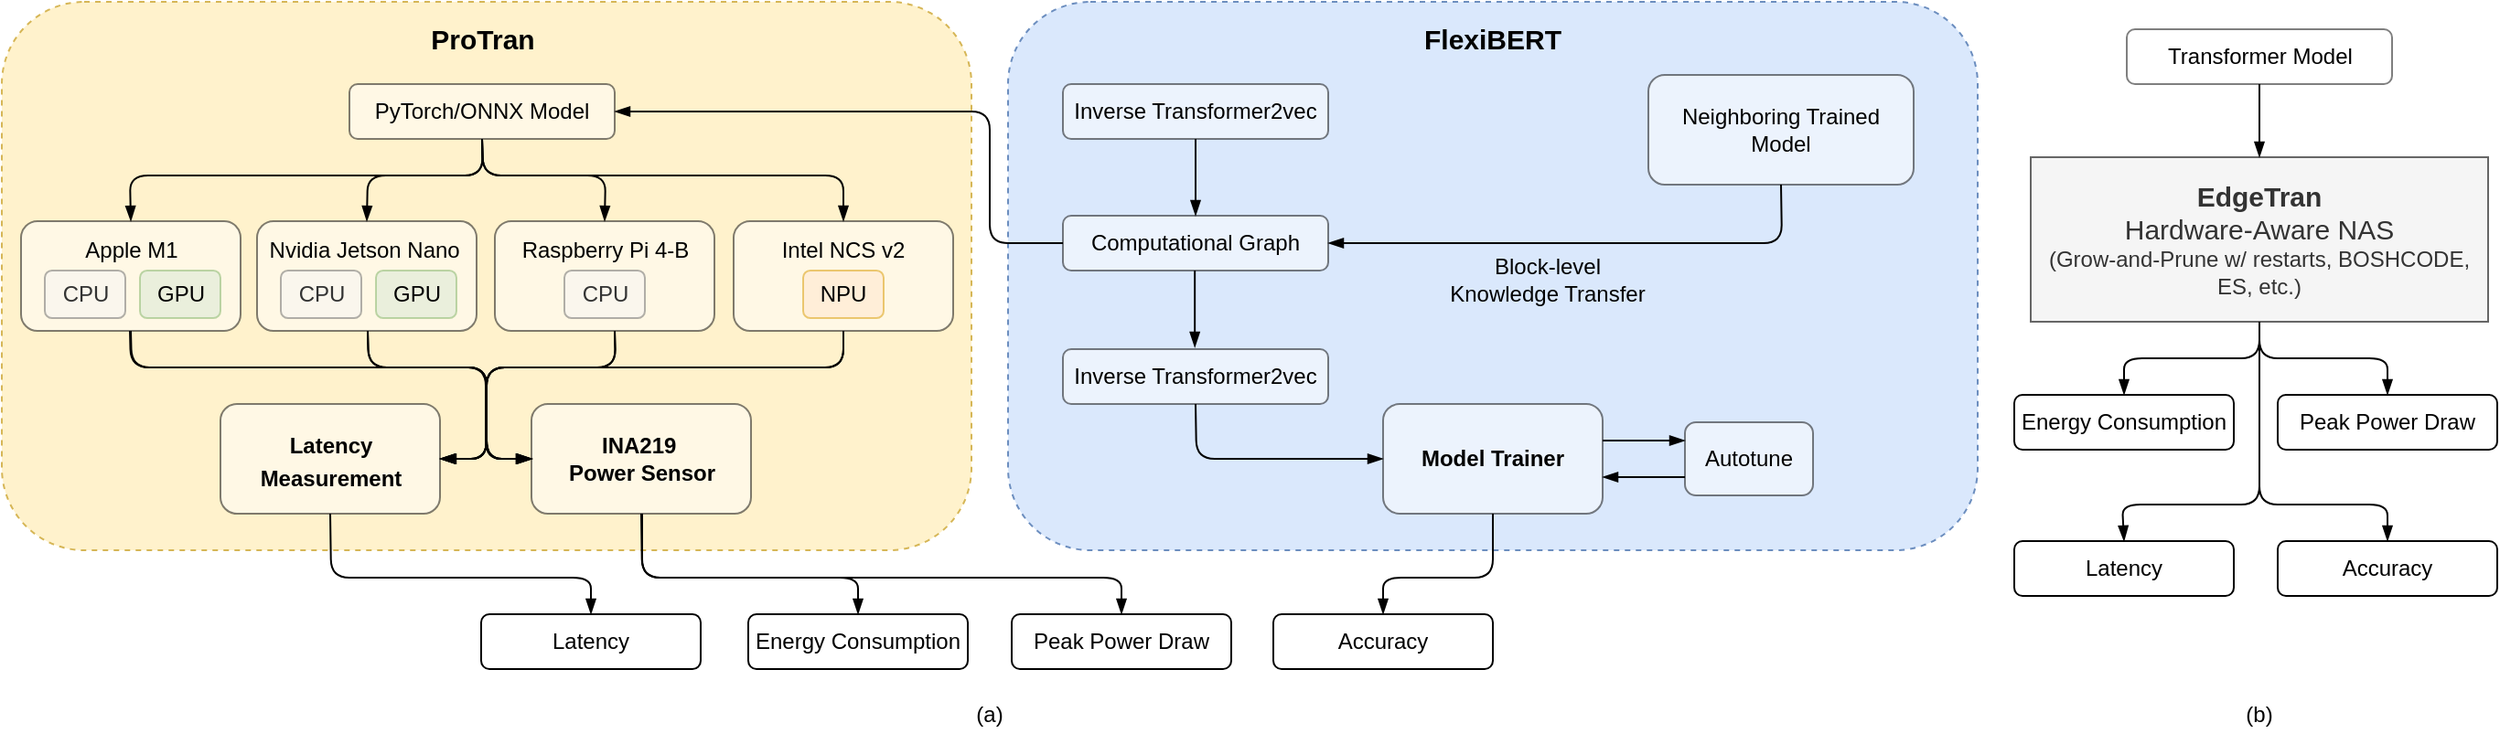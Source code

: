 <mxfile version="17.4.6" type="device"><diagram id="1Ivzq7A3kQOINMV2NTkz" name="Page-1"><mxGraphModel dx="2066" dy="1185" grid="1" gridSize="5" guides="1" tooltips="1" connect="1" arrows="1" fold="1" page="1" pageScale="1" pageWidth="850" pageHeight="1100" math="0" shadow="0"><root><mxCell id="0"/><mxCell id="1" parent="0"/><mxCell id="qM1tggj1yJDgzLFPOsP9-1" value="" style="rounded=1;whiteSpace=wrap;html=1;dashed=1;fillColor=#fff2cc;strokeColor=#d6b656;" parent="1" vertex="1"><mxGeometry x="120" y="90" width="530" height="300" as="geometry"/></mxCell><mxCell id="qM1tggj1yJDgzLFPOsP9-2" value="&lt;font style=&quot;font-size: 15px&quot;&gt;&lt;b&gt;ProTran&lt;/b&gt;&lt;/font&gt;" style="text;html=1;strokeColor=none;fillColor=none;align=center;verticalAlign=middle;whiteSpace=wrap;rounded=0;" parent="1" vertex="1"><mxGeometry x="352.5" y="95" width="60" height="30" as="geometry"/></mxCell><mxCell id="qM1tggj1yJDgzLFPOsP9-3" value="Apple M1&lt;br&gt;&amp;nbsp;&lt;br&gt;&amp;nbsp;" style="rounded=1;whiteSpace=wrap;html=1;opacity=50;" parent="1" vertex="1"><mxGeometry x="130.5" y="210" width="120" height="60" as="geometry"/></mxCell><mxCell id="qM1tggj1yJDgzLFPOsP9-4" value="CPU" style="rounded=1;whiteSpace=wrap;html=1;fillColor=#f5f5f5;fontColor=#333333;strokeColor=#666666;opacity=50;" parent="1" vertex="1"><mxGeometry x="143.5" y="237" width="44" height="26" as="geometry"/></mxCell><mxCell id="qM1tggj1yJDgzLFPOsP9-5" value="GPU" style="rounded=1;whiteSpace=wrap;html=1;opacity=50;fillColor=#d5e8d4;strokeColor=#82b366;" parent="1" vertex="1"><mxGeometry x="195.5" y="237" width="44" height="26" as="geometry"/></mxCell><mxCell id="qM1tggj1yJDgzLFPOsP9-6" value="Nvidia Jetson Nano&amp;nbsp;&lt;br&gt;&amp;nbsp;&lt;br&gt;&amp;nbsp;" style="rounded=1;whiteSpace=wrap;html=1;opacity=50;" parent="1" vertex="1"><mxGeometry x="259.5" y="210" width="120" height="60" as="geometry"/></mxCell><mxCell id="qM1tggj1yJDgzLFPOsP9-7" value="CPU" style="rounded=1;whiteSpace=wrap;html=1;fillColor=#f5f5f5;fontColor=#333333;strokeColor=#666666;opacity=50;" parent="1" vertex="1"><mxGeometry x="272.5" y="237" width="44" height="26" as="geometry"/></mxCell><mxCell id="qM1tggj1yJDgzLFPOsP9-8" value="GPU" style="rounded=1;whiteSpace=wrap;html=1;fillColor=#d5e8d4;strokeColor=#82b366;opacity=50;" parent="1" vertex="1"><mxGeometry x="324.5" y="237" width="44" height="26" as="geometry"/></mxCell><mxCell id="qM1tggj1yJDgzLFPOsP9-9" value="Raspberry Pi 4-B&lt;br&gt;&amp;nbsp;&amp;nbsp;&lt;br&gt;&amp;nbsp;" style="rounded=1;whiteSpace=wrap;html=1;opacity=50;" parent="1" vertex="1"><mxGeometry x="389.5" y="210" width="120" height="60" as="geometry"/></mxCell><mxCell id="qM1tggj1yJDgzLFPOsP9-10" value="CPU" style="rounded=1;whiteSpace=wrap;html=1;fillColor=#f5f5f5;strokeColor=#666666;fontColor=#333333;opacity=50;" parent="1" vertex="1"><mxGeometry x="427.5" y="237" width="44" height="26" as="geometry"/></mxCell><mxCell id="qM1tggj1yJDgzLFPOsP9-12" value="Intel NCS v2&lt;br&gt;&amp;nbsp;&amp;nbsp;&lt;br&gt;&amp;nbsp;" style="rounded=1;whiteSpace=wrap;html=1;opacity=50;" parent="1" vertex="1"><mxGeometry x="520" y="210" width="120" height="60" as="geometry"/></mxCell><mxCell id="qM1tggj1yJDgzLFPOsP9-13" value="NPU" style="rounded=1;whiteSpace=wrap;html=1;fillColor=#ffe6cc;strokeColor=#d79b00;opacity=50;" parent="1" vertex="1"><mxGeometry x="558" y="237" width="44" height="26" as="geometry"/></mxCell><mxCell id="qM1tggj1yJDgzLFPOsP9-14" value="&lt;b&gt;INA219&amp;nbsp;&lt;br&gt;Power Sensor&lt;/b&gt;" style="rounded=1;whiteSpace=wrap;html=1;opacity=50;" parent="1" vertex="1"><mxGeometry x="409.5" y="310" width="120" height="60" as="geometry"/></mxCell><mxCell id="qM1tggj1yJDgzLFPOsP9-20" value="&lt;font style=&quot;font-size: 12px&quot;&gt;&lt;b&gt;Latency Measurement&lt;/b&gt;&lt;/font&gt;" style="rounded=1;whiteSpace=wrap;html=1;fontSize=15;opacity=50;" parent="1" vertex="1"><mxGeometry x="239.5" y="310" width="120" height="60" as="geometry"/></mxCell><mxCell id="qM1tggj1yJDgzLFPOsP9-25" value="" style="endArrow=blockThin;html=1;rounded=1;fontSize=12;exitX=0.5;exitY=1;exitDx=0;exitDy=0;entryX=1;entryY=0.5;entryDx=0;entryDy=0;endFill=1;" parent="1" source="qM1tggj1yJDgzLFPOsP9-3" target="qM1tggj1yJDgzLFPOsP9-20" edge="1"><mxGeometry width="50" height="50" relative="1" as="geometry"><mxPoint x="390" y="340" as="sourcePoint"/><mxPoint x="440" y="290" as="targetPoint"/><Array as="points"><mxPoint x="191" y="290"/><mxPoint x="385" y="290"/><mxPoint x="385" y="340"/></Array></mxGeometry></mxCell><mxCell id="qM1tggj1yJDgzLFPOsP9-26" value="" style="endArrow=blockThin;html=1;rounded=1;fontSize=12;exitX=0.5;exitY=1;exitDx=0;exitDy=0;endFill=1;" parent="1" edge="1"><mxGeometry width="50" height="50" relative="1" as="geometry"><mxPoint x="320" y="270" as="sourcePoint"/><mxPoint x="360" y="340" as="targetPoint"/><Array as="points"><mxPoint x="320.5" y="290"/><mxPoint x="385" y="290"/><mxPoint x="385" y="340"/></Array></mxGeometry></mxCell><mxCell id="qM1tggj1yJDgzLFPOsP9-27" value="" style="endArrow=blockThin;html=1;rounded=1;fontSize=12;exitX=0.5;exitY=1;exitDx=0;exitDy=0;endFill=1;" parent="1" target="qM1tggj1yJDgzLFPOsP9-20" edge="1"><mxGeometry width="50" height="50" relative="1" as="geometry"><mxPoint x="455" y="270" as="sourcePoint"/><mxPoint x="495" y="340" as="targetPoint"/><Array as="points"><mxPoint x="455.5" y="290"/><mxPoint x="385" y="290"/><mxPoint x="385" y="340"/></Array></mxGeometry></mxCell><mxCell id="qM1tggj1yJDgzLFPOsP9-28" value="" style="endArrow=blockThin;html=1;rounded=1;fontSize=12;exitX=0.5;exitY=1;exitDx=0;exitDy=0;endFill=1;" parent="1" source="qM1tggj1yJDgzLFPOsP9-12" edge="1"><mxGeometry width="50" height="50" relative="1" as="geometry"><mxPoint x="455" y="270" as="sourcePoint"/><mxPoint x="359.5" y="340" as="targetPoint"/><Array as="points"><mxPoint x="580" y="290"/><mxPoint x="385" y="290"/><mxPoint x="385" y="340"/></Array></mxGeometry></mxCell><mxCell id="qM1tggj1yJDgzLFPOsP9-29" value="" style="endArrow=blockThin;html=1;rounded=1;fontSize=12;exitX=0.5;exitY=1;exitDx=0;exitDy=0;entryX=0;entryY=0.5;entryDx=0;entryDy=0;endFill=1;" parent="1" target="qM1tggj1yJDgzLFPOsP9-14" edge="1"><mxGeometry width="50" height="50" relative="1" as="geometry"><mxPoint x="190" y="270" as="sourcePoint"/><mxPoint x="359" y="340" as="targetPoint"/><Array as="points"><mxPoint x="190.5" y="290"/><mxPoint x="384.5" y="290"/><mxPoint x="384.5" y="340"/></Array></mxGeometry></mxCell><mxCell id="qM1tggj1yJDgzLFPOsP9-30" value="" style="endArrow=blockThin;html=1;rounded=1;fontSize=12;exitX=0.5;exitY=1;exitDx=0;exitDy=0;endFill=1;" parent="1" edge="1"><mxGeometry width="50" height="50" relative="1" as="geometry"><mxPoint x="320" y="270" as="sourcePoint"/><mxPoint x="410" y="340" as="targetPoint"/><Array as="points"><mxPoint x="320.5" y="290"/><mxPoint x="385" y="290"/><mxPoint x="385" y="340"/></Array></mxGeometry></mxCell><mxCell id="qM1tggj1yJDgzLFPOsP9-31" value="" style="endArrow=blockThin;html=1;rounded=1;fontSize=12;exitX=0.5;exitY=1;exitDx=0;exitDy=0;endFill=1;entryX=0;entryY=0.5;entryDx=0;entryDy=0;" parent="1" target="qM1tggj1yJDgzLFPOsP9-14" edge="1"><mxGeometry width="50" height="50" relative="1" as="geometry"><mxPoint x="455" y="270" as="sourcePoint"/><mxPoint x="359.5" y="340" as="targetPoint"/><Array as="points"><mxPoint x="455.5" y="290"/><mxPoint x="385" y="290"/><mxPoint x="385" y="340"/></Array></mxGeometry></mxCell><mxCell id="qM1tggj1yJDgzLFPOsP9-32" value="" style="endArrow=blockThin;html=1;rounded=1;fontSize=12;exitX=0.5;exitY=1;exitDx=0;exitDy=0;endFill=1;" parent="1" edge="1"><mxGeometry width="50" height="50" relative="1" as="geometry"><mxPoint x="580" y="270" as="sourcePoint"/><mxPoint x="410" y="340" as="targetPoint"/><Array as="points"><mxPoint x="580" y="290"/><mxPoint x="385" y="290"/><mxPoint x="385" y="340"/></Array></mxGeometry></mxCell><mxCell id="qM1tggj1yJDgzLFPOsP9-33" value="Latency" style="rounded=1;whiteSpace=wrap;html=1;fontSize=12;" parent="1" vertex="1"><mxGeometry x="382" y="425" width="120" height="30" as="geometry"/></mxCell><mxCell id="qM1tggj1yJDgzLFPOsP9-35" value="Energy Consumption" style="rounded=1;whiteSpace=wrap;html=1;fontSize=12;" parent="1" vertex="1"><mxGeometry x="528" y="425" width="120" height="30" as="geometry"/></mxCell><mxCell id="qM1tggj1yJDgzLFPOsP9-36" value="Peak Power Draw" style="rounded=1;whiteSpace=wrap;html=1;fontSize=12;" parent="1" vertex="1"><mxGeometry x="672" y="425" width="120" height="30" as="geometry"/></mxCell><mxCell id="qM1tggj1yJDgzLFPOsP9-38" value="" style="endArrow=blockThin;html=1;rounded=1;fontSize=12;exitX=0.5;exitY=1;exitDx=0;exitDy=0;entryX=0.5;entryY=0;entryDx=0;entryDy=0;endFill=1;" parent="1" source="qM1tggj1yJDgzLFPOsP9-14" target="qM1tggj1yJDgzLFPOsP9-35" edge="1"><mxGeometry width="50" height="50" relative="1" as="geometry"><mxPoint x="445" y="390" as="sourcePoint"/><mxPoint x="495" y="340" as="targetPoint"/><Array as="points"><mxPoint x="470" y="405"/><mxPoint x="588" y="405"/></Array></mxGeometry></mxCell><mxCell id="qM1tggj1yJDgzLFPOsP9-41" value="" style="endArrow=blockThin;html=1;rounded=1;fontSize=12;endFill=1;entryX=0.5;entryY=0;entryDx=0;entryDy=0;" parent="1" target="qM1tggj1yJDgzLFPOsP9-36" edge="1"><mxGeometry width="50" height="50" relative="1" as="geometry"><mxPoint x="470" y="370" as="sourcePoint"/><mxPoint x="500" y="345" as="targetPoint"/><Array as="points"><mxPoint x="470" y="405"/><mxPoint x="732" y="405"/></Array></mxGeometry></mxCell><mxCell id="qM1tggj1yJDgzLFPOsP9-42" value="" style="endArrow=blockThin;html=1;rounded=1;fontSize=12;exitX=0.5;exitY=1;exitDx=0;exitDy=0;entryX=0.5;entryY=0;entryDx=0;entryDy=0;endFill=1;" parent="1" source="qM1tggj1yJDgzLFPOsP9-20" target="qM1tggj1yJDgzLFPOsP9-33" edge="1"><mxGeometry width="50" height="50" relative="1" as="geometry"><mxPoint x="310" y="415" as="sourcePoint"/><mxPoint x="360" y="365" as="targetPoint"/><Array as="points"><mxPoint x="300" y="405"/><mxPoint x="442" y="405"/></Array></mxGeometry></mxCell><mxCell id="qM1tggj1yJDgzLFPOsP9-44" value="" style="rounded=1;whiteSpace=wrap;html=1;dashed=1;fillColor=#dae8fc;strokeColor=#6c8ebf;" parent="1" vertex="1"><mxGeometry x="670" y="90" width="530" height="300" as="geometry"/></mxCell><mxCell id="qM1tggj1yJDgzLFPOsP9-45" value="&lt;font style=&quot;font-size: 15px&quot;&gt;&lt;b&gt;FlexiBERT&lt;/b&gt;&lt;/font&gt;" style="text;html=1;strokeColor=none;fillColor=none;align=center;verticalAlign=middle;whiteSpace=wrap;rounded=0;" parent="1" vertex="1"><mxGeometry x="905" y="95" width="60" height="30" as="geometry"/></mxCell><mxCell id="qM1tggj1yJDgzLFPOsP9-46" value="PyTorch/ONNX Model" style="rounded=1;whiteSpace=wrap;html=1;opacity=50;" parent="1" vertex="1"><mxGeometry x="310" y="135" width="145" height="30" as="geometry"/></mxCell><mxCell id="qM1tggj1yJDgzLFPOsP9-47" value="" style="endArrow=blockThin;html=1;rounded=1;fontSize=12;exitX=0.5;exitY=1;exitDx=0;exitDy=0;entryX=0.5;entryY=0;entryDx=0;entryDy=0;endFill=1;" parent="1" source="qM1tggj1yJDgzLFPOsP9-46" target="qM1tggj1yJDgzLFPOsP9-3" edge="1"><mxGeometry width="50" height="50" relative="1" as="geometry"><mxPoint x="525" y="210" as="sourcePoint"/><mxPoint x="575" y="160" as="targetPoint"/><Array as="points"><mxPoint x="383" y="185"/><mxPoint x="190" y="185"/></Array></mxGeometry></mxCell><mxCell id="qM1tggj1yJDgzLFPOsP9-48" value="" style="endArrow=blockThin;html=1;rounded=1;fontSize=12;exitX=0.5;exitY=1;exitDx=0;exitDy=0;entryX=0.5;entryY=0;entryDx=0;entryDy=0;endFill=1;" parent="1" source="qM1tggj1yJDgzLFPOsP9-46" target="qM1tggj1yJDgzLFPOsP9-6" edge="1"><mxGeometry width="50" height="50" relative="1" as="geometry"><mxPoint x="360" y="240" as="sourcePoint"/><mxPoint x="410" y="190" as="targetPoint"/><Array as="points"><mxPoint x="383" y="185"/><mxPoint x="320" y="185"/></Array></mxGeometry></mxCell><mxCell id="qM1tggj1yJDgzLFPOsP9-51" value="" style="endArrow=blockThin;html=1;rounded=1;fontSize=12;exitX=0.5;exitY=1;exitDx=0;exitDy=0;entryX=0.5;entryY=0;entryDx=0;entryDy=0;endFill=1;" parent="1" source="qM1tggj1yJDgzLFPOsP9-46" target="qM1tggj1yJDgzLFPOsP9-12" edge="1"><mxGeometry width="50" height="50" relative="1" as="geometry"><mxPoint x="385" y="165" as="sourcePoint"/><mxPoint x="435" y="185" as="targetPoint"/><Array as="points"><mxPoint x="383" y="185"/><mxPoint x="580" y="185"/></Array></mxGeometry></mxCell><mxCell id="qM1tggj1yJDgzLFPOsP9-53" value="" style="endArrow=blockThin;html=1;rounded=1;fontSize=12;exitX=0.5;exitY=1;exitDx=0;exitDy=0;entryX=0.5;entryY=0;entryDx=0;entryDy=0;endFill=1;" parent="1" target="qM1tggj1yJDgzLFPOsP9-9" edge="1"><mxGeometry width="50" height="50" relative="1" as="geometry"><mxPoint x="382.5" y="165" as="sourcePoint"/><mxPoint x="580" y="210" as="targetPoint"/><Array as="points"><mxPoint x="383" y="185"/><mxPoint x="450" y="185"/></Array></mxGeometry></mxCell><mxCell id="qM1tggj1yJDgzLFPOsP9-54" value="Inverse Transformer2vec" style="rounded=1;whiteSpace=wrap;html=1;opacity=50;" parent="1" vertex="1"><mxGeometry x="700" y="135" width="145" height="30" as="geometry"/></mxCell><mxCell id="qM1tggj1yJDgzLFPOsP9-55" value="Computational Graph" style="rounded=1;whiteSpace=wrap;html=1;opacity=50;" parent="1" vertex="1"><mxGeometry x="700" y="207" width="145" height="30" as="geometry"/></mxCell><mxCell id="qM1tggj1yJDgzLFPOsP9-56" value="" style="endArrow=blockThin;html=1;rounded=1;fontSize=12;exitX=0.5;exitY=1;exitDx=0;exitDy=0;entryX=0.5;entryY=0;entryDx=0;entryDy=0;endFill=1;" parent="1" source="qM1tggj1yJDgzLFPOsP9-54" target="qM1tggj1yJDgzLFPOsP9-55" edge="1"><mxGeometry width="50" height="50" relative="1" as="geometry"><mxPoint x="625" y="255" as="sourcePoint"/><mxPoint x="675" y="205" as="targetPoint"/></mxGeometry></mxCell><mxCell id="qM1tggj1yJDgzLFPOsP9-57" value="" style="endArrow=blockThin;html=1;rounded=1;fontSize=12;exitX=0;exitY=0.5;exitDx=0;exitDy=0;entryX=1;entryY=0.5;entryDx=0;entryDy=0;endFill=1;" parent="1" source="qM1tggj1yJDgzLFPOsP9-55" target="qM1tggj1yJDgzLFPOsP9-46" edge="1"><mxGeometry width="50" height="50" relative="1" as="geometry"><mxPoint x="777.5" y="170" as="sourcePoint"/><mxPoint x="777.5" y="212" as="targetPoint"/><Array as="points"><mxPoint x="660" y="222"/><mxPoint x="660" y="150"/></Array></mxGeometry></mxCell><mxCell id="qM1tggj1yJDgzLFPOsP9-58" value="&lt;b&gt;Model Trainer&lt;/b&gt;" style="rounded=1;whiteSpace=wrap;html=1;opacity=50;" parent="1" vertex="1"><mxGeometry x="875" y="310" width="120" height="60" as="geometry"/></mxCell><mxCell id="qM1tggj1yJDgzLFPOsP9-59" value="Accuracy" style="rounded=1;whiteSpace=wrap;html=1;fontSize=12;" parent="1" vertex="1"><mxGeometry x="815" y="425" width="120" height="30" as="geometry"/></mxCell><mxCell id="qM1tggj1yJDgzLFPOsP9-60" value="" style="endArrow=blockThin;html=1;rounded=1;fontSize=12;exitX=0.5;exitY=1;exitDx=0;exitDy=0;entryX=0.5;entryY=0;entryDx=0;entryDy=0;endFill=1;" parent="1" source="qM1tggj1yJDgzLFPOsP9-58" target="qM1tggj1yJDgzLFPOsP9-59" edge="1"><mxGeometry width="50" height="50" relative="1" as="geometry"><mxPoint x="705" y="355" as="sourcePoint"/><mxPoint x="755" y="305" as="targetPoint"/><Array as="points"><mxPoint x="935" y="405"/><mxPoint x="875" y="405"/></Array></mxGeometry></mxCell><mxCell id="qM1tggj1yJDgzLFPOsP9-62" value="Inverse Transformer2vec" style="rounded=1;whiteSpace=wrap;html=1;opacity=50;" parent="1" vertex="1"><mxGeometry x="700" y="280" width="145" height="30" as="geometry"/></mxCell><mxCell id="qM1tggj1yJDgzLFPOsP9-63" value="" style="endArrow=blockThin;html=1;rounded=1;fontSize=12;exitX=0.5;exitY=1;exitDx=0;exitDy=0;entryX=0.5;entryY=0;entryDx=0;entryDy=0;endFill=1;" parent="1" edge="1"><mxGeometry width="50" height="50" relative="1" as="geometry"><mxPoint x="772.08" y="237" as="sourcePoint"/><mxPoint x="772.08" y="279" as="targetPoint"/></mxGeometry></mxCell><mxCell id="qM1tggj1yJDgzLFPOsP9-64" value="" style="endArrow=blockThin;html=1;rounded=1;fontSize=12;exitX=0.5;exitY=1;exitDx=0;exitDy=0;entryX=0;entryY=0.5;entryDx=0;entryDy=0;endFill=1;" parent="1" source="qM1tggj1yJDgzLFPOsP9-62" target="qM1tggj1yJDgzLFPOsP9-58" edge="1"><mxGeometry width="50" height="50" relative="1" as="geometry"><mxPoint x="810" y="290" as="sourcePoint"/><mxPoint x="860" y="240" as="targetPoint"/><Array as="points"><mxPoint x="773" y="340"/></Array></mxGeometry></mxCell><mxCell id="qM1tggj1yJDgzLFPOsP9-65" value="Autotune" style="rounded=1;whiteSpace=wrap;html=1;opacity=50;" parent="1" vertex="1"><mxGeometry x="1040" y="320" width="70" height="40" as="geometry"/></mxCell><mxCell id="qM1tggj1yJDgzLFPOsP9-66" value="" style="endArrow=blockThin;html=1;rounded=1;fontSize=12;entryX=0;entryY=0.25;entryDx=0;entryDy=0;endFill=1;" parent="1" target="qM1tggj1yJDgzLFPOsP9-65" edge="1"><mxGeometry width="50" height="50" relative="1" as="geometry"><mxPoint x="995" y="330" as="sourcePoint"/><mxPoint x="777.5" y="212" as="targetPoint"/></mxGeometry></mxCell><mxCell id="qM1tggj1yJDgzLFPOsP9-67" value="" style="endArrow=none;html=1;rounded=1;fontSize=12;entryX=0;entryY=0.25;entryDx=0;entryDy=0;endFill=0;startArrow=blockThin;startFill=1;" parent="1" edge="1"><mxGeometry width="50" height="50" relative="1" as="geometry"><mxPoint x="995" y="350" as="sourcePoint"/><mxPoint x="1040" y="350" as="targetPoint"/></mxGeometry></mxCell><mxCell id="qM1tggj1yJDgzLFPOsP9-69" value="Neighboring Trained Model" style="rounded=1;whiteSpace=wrap;html=1;opacity=50;" parent="1" vertex="1"><mxGeometry x="1020" y="130" width="145" height="60" as="geometry"/></mxCell><mxCell id="qM1tggj1yJDgzLFPOsP9-70" value="" style="endArrow=blockThin;html=1;rounded=1;fontSize=12;exitX=0.5;exitY=1;exitDx=0;exitDy=0;entryX=1;entryY=0.5;entryDx=0;entryDy=0;endFill=1;" parent="1" source="qM1tggj1yJDgzLFPOsP9-69" target="qM1tggj1yJDgzLFPOsP9-55" edge="1"><mxGeometry width="50" height="50" relative="1" as="geometry"><mxPoint x="777.5" y="315" as="sourcePoint"/><mxPoint x="880" y="345" as="targetPoint"/><Array as="points"><mxPoint x="1093" y="222"/></Array></mxGeometry></mxCell><mxCell id="qM1tggj1yJDgzLFPOsP9-71" value="Block-level Knowledge Transfer" style="text;html=1;strokeColor=none;fillColor=none;align=center;verticalAlign=middle;whiteSpace=wrap;rounded=0;fontSize=12;" parent="1" vertex="1"><mxGeometry x="905" y="222" width="120" height="40" as="geometry"/></mxCell><mxCell id="qM1tggj1yJDgzLFPOsP9-73" value="&lt;font&gt;&lt;span style=&quot;font-size: 15px&quot;&gt;&lt;b&gt;EdgeTran&lt;/b&gt;&lt;br&gt;Hardware-Aware NAS&lt;/span&gt;&lt;br&gt;&lt;font style=&quot;font-size: 12px&quot;&gt;(Grow-and-Prune w/ restarts, BOSHCODE, ES, etc.)&lt;/font&gt;&lt;br&gt;&lt;/font&gt;" style="rounded=0;whiteSpace=wrap;html=1;fontSize=12;fillColor=#f5f5f5;fontColor=#333333;strokeColor=#666666;" parent="1" vertex="1"><mxGeometry x="1229" y="175" width="250" height="90" as="geometry"/></mxCell><mxCell id="qM1tggj1yJDgzLFPOsP9-74" value="Latency" style="rounded=1;whiteSpace=wrap;html=1;fontSize=12;" parent="1" vertex="1"><mxGeometry x="1220" y="385" width="120" height="30" as="geometry"/></mxCell><mxCell id="qM1tggj1yJDgzLFPOsP9-75" value="Energy Consumption" style="rounded=1;whiteSpace=wrap;html=1;fontSize=12;" parent="1" vertex="1"><mxGeometry x="1220" y="305" width="120" height="30" as="geometry"/></mxCell><mxCell id="qM1tggj1yJDgzLFPOsP9-76" value="Peak Power Draw" style="rounded=1;whiteSpace=wrap;html=1;fontSize=12;" parent="1" vertex="1"><mxGeometry x="1364" y="305" width="120" height="30" as="geometry"/></mxCell><mxCell id="qM1tggj1yJDgzLFPOsP9-77" value="Accuracy" style="rounded=1;whiteSpace=wrap;html=1;fontSize=12;" parent="1" vertex="1"><mxGeometry x="1364" y="385" width="120" height="30" as="geometry"/></mxCell><mxCell id="qM1tggj1yJDgzLFPOsP9-78" value="Transformer Model" style="rounded=1;whiteSpace=wrap;html=1;opacity=50;" parent="1" vertex="1"><mxGeometry x="1281.5" y="105" width="145" height="30" as="geometry"/></mxCell><mxCell id="qM1tggj1yJDgzLFPOsP9-79" value="" style="endArrow=blockThin;html=1;rounded=1;fontSize=12;exitX=0.5;exitY=1;exitDx=0;exitDy=0;entryX=0.5;entryY=0;entryDx=0;entryDy=0;endFill=1;" parent="1" source="qM1tggj1yJDgzLFPOsP9-73" target="qM1tggj1yJDgzLFPOsP9-75" edge="1"><mxGeometry width="50" height="50" relative="1" as="geometry"><mxPoint x="1259" y="265" as="sourcePoint"/><mxPoint x="1309" y="215" as="targetPoint"/><Array as="points"><mxPoint x="1354" y="285"/><mxPoint x="1280" y="285"/></Array></mxGeometry></mxCell><mxCell id="qM1tggj1yJDgzLFPOsP9-80" value="" style="endArrow=blockThin;html=1;rounded=1;fontSize=12;exitX=0.5;exitY=1;exitDx=0;exitDy=0;entryX=0.5;entryY=0;entryDx=0;entryDy=0;endFill=1;" parent="1" target="qM1tggj1yJDgzLFPOsP9-76" edge="1"><mxGeometry width="50" height="50" relative="1" as="geometry"><mxPoint x="1354" y="265" as="sourcePoint"/><mxPoint x="1280" y="305" as="targetPoint"/><Array as="points"><mxPoint x="1354" y="285"/><mxPoint x="1424" y="285"/></Array></mxGeometry></mxCell><mxCell id="qM1tggj1yJDgzLFPOsP9-81" value="" style="endArrow=blockThin;html=1;rounded=1;fontSize=12;exitX=0.5;exitY=1;exitDx=0;exitDy=0;entryX=0.5;entryY=0;entryDx=0;entryDy=0;endFill=1;" parent="1" target="qM1tggj1yJDgzLFPOsP9-77" edge="1"><mxGeometry width="50" height="50" relative="1" as="geometry"><mxPoint x="1354" y="265" as="sourcePoint"/><mxPoint x="1424" y="305" as="targetPoint"/><Array as="points"><mxPoint x="1354" y="365"/><mxPoint x="1424" y="365"/></Array></mxGeometry></mxCell><mxCell id="qM1tggj1yJDgzLFPOsP9-82" value="" style="endArrow=blockThin;html=1;rounded=1;fontSize=12;exitX=0.5;exitY=1;exitDx=0;exitDy=0;entryX=0.5;entryY=0;entryDx=0;entryDy=0;endFill=1;" parent="1" target="qM1tggj1yJDgzLFPOsP9-74" edge="1"><mxGeometry width="50" height="50" relative="1" as="geometry"><mxPoint x="1354" y="265" as="sourcePoint"/><mxPoint x="1280" y="305" as="targetPoint"/><Array as="points"><mxPoint x="1354" y="365"/><mxPoint x="1279" y="365"/></Array></mxGeometry></mxCell><mxCell id="qM1tggj1yJDgzLFPOsP9-83" value="" style="endArrow=blockThin;html=1;rounded=1;fontSize=12;entryX=0.5;entryY=0;entryDx=0;entryDy=0;exitX=0.5;exitY=1;exitDx=0;exitDy=0;endFill=1;" parent="1" source="qM1tggj1yJDgzLFPOsP9-78" target="qM1tggj1yJDgzLFPOsP9-73" edge="1"><mxGeometry width="50" height="50" relative="1" as="geometry"><mxPoint x="1359" y="220" as="sourcePoint"/><mxPoint x="1409" y="170" as="targetPoint"/></mxGeometry></mxCell><mxCell id="qM1tggj1yJDgzLFPOsP9-84" value="(a)" style="text;html=1;strokeColor=none;fillColor=none;align=center;verticalAlign=middle;whiteSpace=wrap;rounded=0;fontSize=12;" parent="1" vertex="1"><mxGeometry x="630" y="465" width="60" height="30" as="geometry"/></mxCell><mxCell id="qM1tggj1yJDgzLFPOsP9-85" value="(b)" style="text;html=1;strokeColor=none;fillColor=none;align=center;verticalAlign=middle;whiteSpace=wrap;rounded=0;fontSize=12;" parent="1" vertex="1"><mxGeometry x="1324" y="465" width="60" height="30" as="geometry"/></mxCell></root></mxGraphModel></diagram></mxfile>